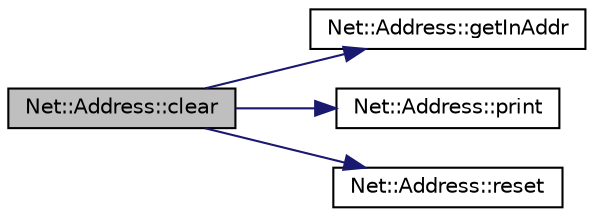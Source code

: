digraph "Net::Address::clear"
{
 // INTERACTIVE_SVG=YES
  edge [fontname="Helvetica",fontsize="10",labelfontname="Helvetica",labelfontsize="10"];
  node [fontname="Helvetica",fontsize="10",shape=record];
  rankdir="LR";
  Node1 [label="Net::Address::clear",height=0.2,width=0.4,color="black", fillcolor="grey75", style="filled", fontcolor="black"];
  Node1 -> Node2 [color="midnightblue",fontsize="10",style="solid",fontname="Helvetica"];
  Node2 [label="Net::Address::getInAddr",height=0.2,width=0.4,color="black", fillcolor="white", style="filled",URL="$d3/db9/class_net_1_1_address.html#a81f88a016a15938dc92f1974e57e4236"];
  Node1 -> Node3 [color="midnightblue",fontsize="10",style="solid",fontname="Helvetica"];
  Node3 [label="Net::Address::print",height=0.2,width=0.4,color="black", fillcolor="white", style="filled",URL="$d3/db9/class_net_1_1_address.html#a2e242fc8f64fc59bec28951bd5852e38"];
  Node1 -> Node4 [color="midnightblue",fontsize="10",style="solid",fontname="Helvetica"];
  Node4 [label="Net::Address::reset",height=0.2,width=0.4,color="black", fillcolor="white", style="filled",URL="$d3/db9/class_net_1_1_address.html#a73f6e20fcab87ccc7a7ec6d86bc0814c"];
}
